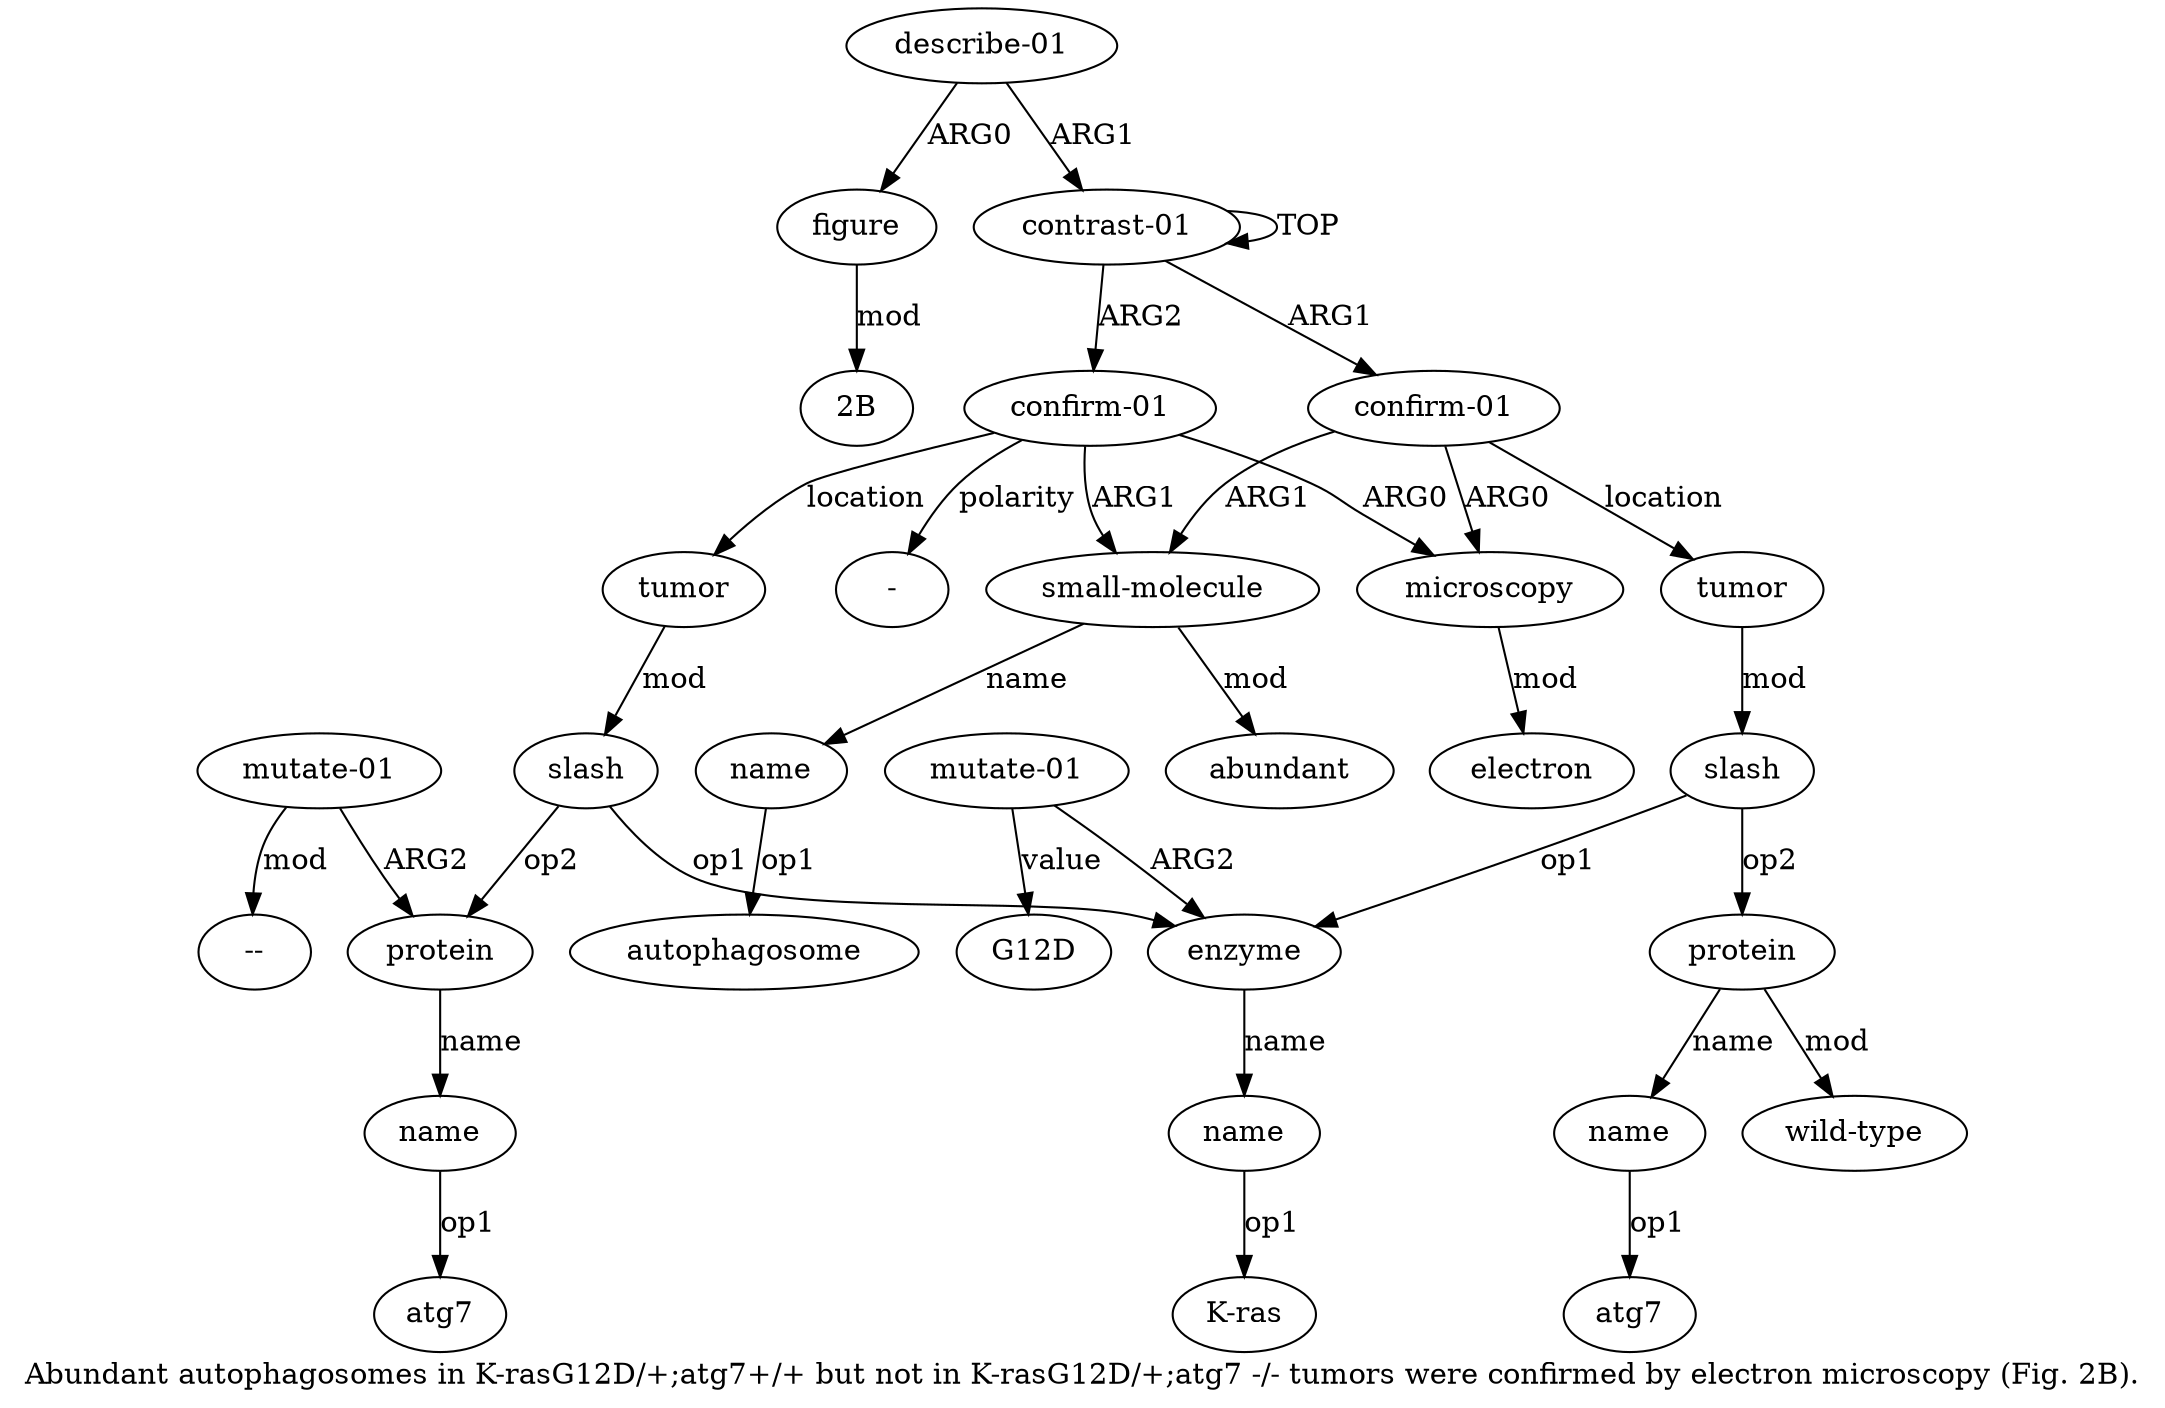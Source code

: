 digraph  {
	graph [label="Abundant autophagosomes in K-rasG12D/+;atg7+/+ but not in K-rasG12D/+;atg7 -/- tumors were confirmed by electron microscopy (Fig. \
2B)."];
	node [label="\N"];
	a20	 [color=black,
		gold_ind=20,
		gold_label="mutate-01",
		label="mutate-01",
		test_ind=20,
		test_label="mutate-01"];
	"a20 --"	 [color=black,
		gold_ind=-1,
		gold_label="--",
		label="--",
		test_ind=-1,
		test_label="--"];
	a20 -> "a20 --" [key=0,
	color=black,
	gold_label=mod,
	label=mod,
	test_label=mod];
a18 [color=black,
	gold_ind=18,
	gold_label=protein,
	label=protein,
	test_ind=18,
	test_label=protein];
a20 -> a18 [key=0,
color=black,
gold_label=ARG2,
label=ARG2,
test_label=ARG2];
a21 [color=black,
gold_ind=21,
gold_label="describe-01",
label="describe-01",
test_ind=21,
test_label="describe-01"];
a22 [color=black,
gold_ind=22,
gold_label=figure,
label=figure,
test_ind=22,
test_label=figure];
a21 -> a22 [key=0,
color=black,
gold_label=ARG0,
label=ARG0,
test_label=ARG0];
a0 [color=black,
gold_ind=0,
gold_label="contrast-01",
label="contrast-01",
test_ind=0,
test_label="contrast-01"];
a21 -> a0 [key=0,
color=black,
gold_label=ARG1,
label=ARG1,
test_label=ARG1];
"a22 2B" [color=black,
gold_ind=-1,
gold_label="2B",
label="2B",
test_ind=-1,
test_label="2B"];
a22 -> "a22 2B" [key=0,
color=black,
gold_label=mod,
label=mod,
test_label=mod];
"a5 autophagosome" [color=black,
gold_ind=-1,
gold_label=autophagosome,
label=autophagosome,
test_ind=-1,
test_label=autophagosome];
"a15 -" [color=black,
gold_ind=-1,
gold_label="-",
label="-",
test_ind=-1,
test_label="-"];
"a11 G12D" [color=black,
gold_ind=-1,
gold_label=G12D,
label=G12D,
test_ind=-1,
test_label=G12D];
"a19 atg7" [color=black,
gold_ind=-1,
gold_label=atg7,
label=atg7,
test_ind=-1,
test_label=atg7];
a15 [color=black,
gold_ind=15,
gold_label="confirm-01",
label="confirm-01",
test_ind=15,
test_label="confirm-01"];
a15 -> "a15 -" [key=0,
color=black,
gold_label=polarity,
label=polarity,
test_label=polarity];
a16 [color=black,
gold_ind=16,
gold_label=tumor,
label=tumor,
test_ind=16,
test_label=tumor];
a15 -> a16 [key=0,
color=black,
gold_label=location,
label=location,
test_label=location];
a2 [color=black,
gold_ind=2,
gold_label=microscopy,
label=microscopy,
test_ind=2,
test_label=microscopy];
a15 -> a2 [key=0,
color=black,
gold_label=ARG0,
label=ARG0,
test_label=ARG0];
a4 [color=black,
gold_ind=4,
gold_label="small-molecule",
label="small-molecule",
test_ind=4,
test_label="small-molecule"];
a15 -> a4 [key=0,
color=black,
gold_label=ARG1,
label=ARG1,
test_label=ARG1];
a14 [color=black,
gold_ind=14,
gold_label="wild-type",
label="wild-type",
test_ind=14,
test_label="wild-type"];
a17 [color=black,
gold_ind=17,
gold_label=slash,
label=slash,
test_ind=17,
test_label=slash];
a17 -> a18 [key=0,
color=black,
gold_label=op2,
label=op2,
test_label=op2];
a9 [color=black,
gold_ind=9,
gold_label=enzyme,
label=enzyme,
test_ind=9,
test_label=enzyme];
a17 -> a9 [key=0,
color=black,
gold_label=op1,
label=op1,
test_label=op1];
a16 -> a17 [key=0,
color=black,
gold_label=mod,
label=mod,
test_label=mod];
a11 [color=black,
gold_ind=11,
gold_label="mutate-01",
label="mutate-01",
test_ind=11,
test_label="mutate-01"];
a11 -> "a11 G12D" [key=0,
color=black,
gold_label=value,
label=value,
test_label=value];
a11 -> a9 [key=0,
color=black,
gold_label=ARG2,
label=ARG2,
test_label=ARG2];
a10 [color=black,
gold_ind=10,
gold_label=name,
label=name,
test_ind=10,
test_label=name];
"a10 K-ras" [color=black,
gold_ind=-1,
gold_label="K-ras",
label="K-ras",
test_ind=-1,
test_label="K-ras"];
a10 -> "a10 K-ras" [key=0,
color=black,
gold_label=op1,
label=op1,
test_label=op1];
a13 [color=black,
gold_ind=13,
gold_label=name,
label=name,
test_ind=13,
test_label=name];
"a13 atg7" [color=black,
gold_ind=-1,
gold_label=atg7,
label=atg7,
test_ind=-1,
test_label=atg7];
a13 -> "a13 atg7" [key=0,
color=black,
gold_label=op1,
label=op1,
test_label=op1];
a12 [color=black,
gold_ind=12,
gold_label=protein,
label=protein,
test_ind=12,
test_label=protein];
a12 -> a14 [key=0,
color=black,
gold_label=mod,
label=mod,
test_label=mod];
a12 -> a13 [key=0,
color=black,
gold_label=name,
label=name,
test_label=name];
a19 [color=black,
gold_ind=19,
gold_label=name,
label=name,
test_ind=19,
test_label=name];
a19 -> "a19 atg7" [key=0,
color=black,
gold_label=op1,
label=op1,
test_label=op1];
a18 -> a19 [key=0,
color=black,
gold_label=name,
label=name,
test_label=name];
a1 [color=black,
gold_ind=1,
gold_label="confirm-01",
label="confirm-01",
test_ind=1,
test_label="confirm-01"];
a1 -> a2 [key=0,
color=black,
gold_label=ARG0,
label=ARG0,
test_label=ARG0];
a1 -> a4 [key=0,
color=black,
gold_label=ARG1,
label=ARG1,
test_label=ARG1];
a7 [color=black,
gold_ind=7,
gold_label=tumor,
label=tumor,
test_ind=7,
test_label=tumor];
a1 -> a7 [key=0,
color=black,
gold_label=location,
label=location,
test_label=location];
a0 -> a15 [key=0,
color=black,
gold_label=ARG2,
label=ARG2,
test_label=ARG2];
a0 -> a1 [key=0,
color=black,
gold_label=ARG1,
label=ARG1,
test_label=ARG1];
a0 -> a0 [key=0,
color=black,
gold_label=TOP,
label=TOP,
test_label=TOP];
a3 [color=black,
gold_ind=3,
gold_label=electron,
label=electron,
test_ind=3,
test_label=electron];
a2 -> a3 [key=0,
color=black,
gold_label=mod,
label=mod,
test_label=mod];
a5 [color=black,
gold_ind=5,
gold_label=name,
label=name,
test_ind=5,
test_label=name];
a5 -> "a5 autophagosome" [key=0,
color=black,
gold_label=op1,
label=op1,
test_label=op1];
a4 -> a5 [key=0,
color=black,
gold_label=name,
label=name,
test_label=name];
a6 [color=black,
gold_ind=6,
gold_label=abundant,
label=abundant,
test_ind=6,
test_label=abundant];
a4 -> a6 [key=0,
color=black,
gold_label=mod,
label=mod,
test_label=mod];
a8 [color=black,
gold_ind=8,
gold_label=slash,
label=slash,
test_ind=8,
test_label=slash];
a7 -> a8 [key=0,
color=black,
gold_label=mod,
label=mod,
test_label=mod];
a9 -> a10 [key=0,
color=black,
gold_label=name,
label=name,
test_label=name];
a8 -> a12 [key=0,
color=black,
gold_label=op2,
label=op2,
test_label=op2];
a8 -> a9 [key=0,
color=black,
gold_label=op1,
label=op1,
test_label=op1];
}

